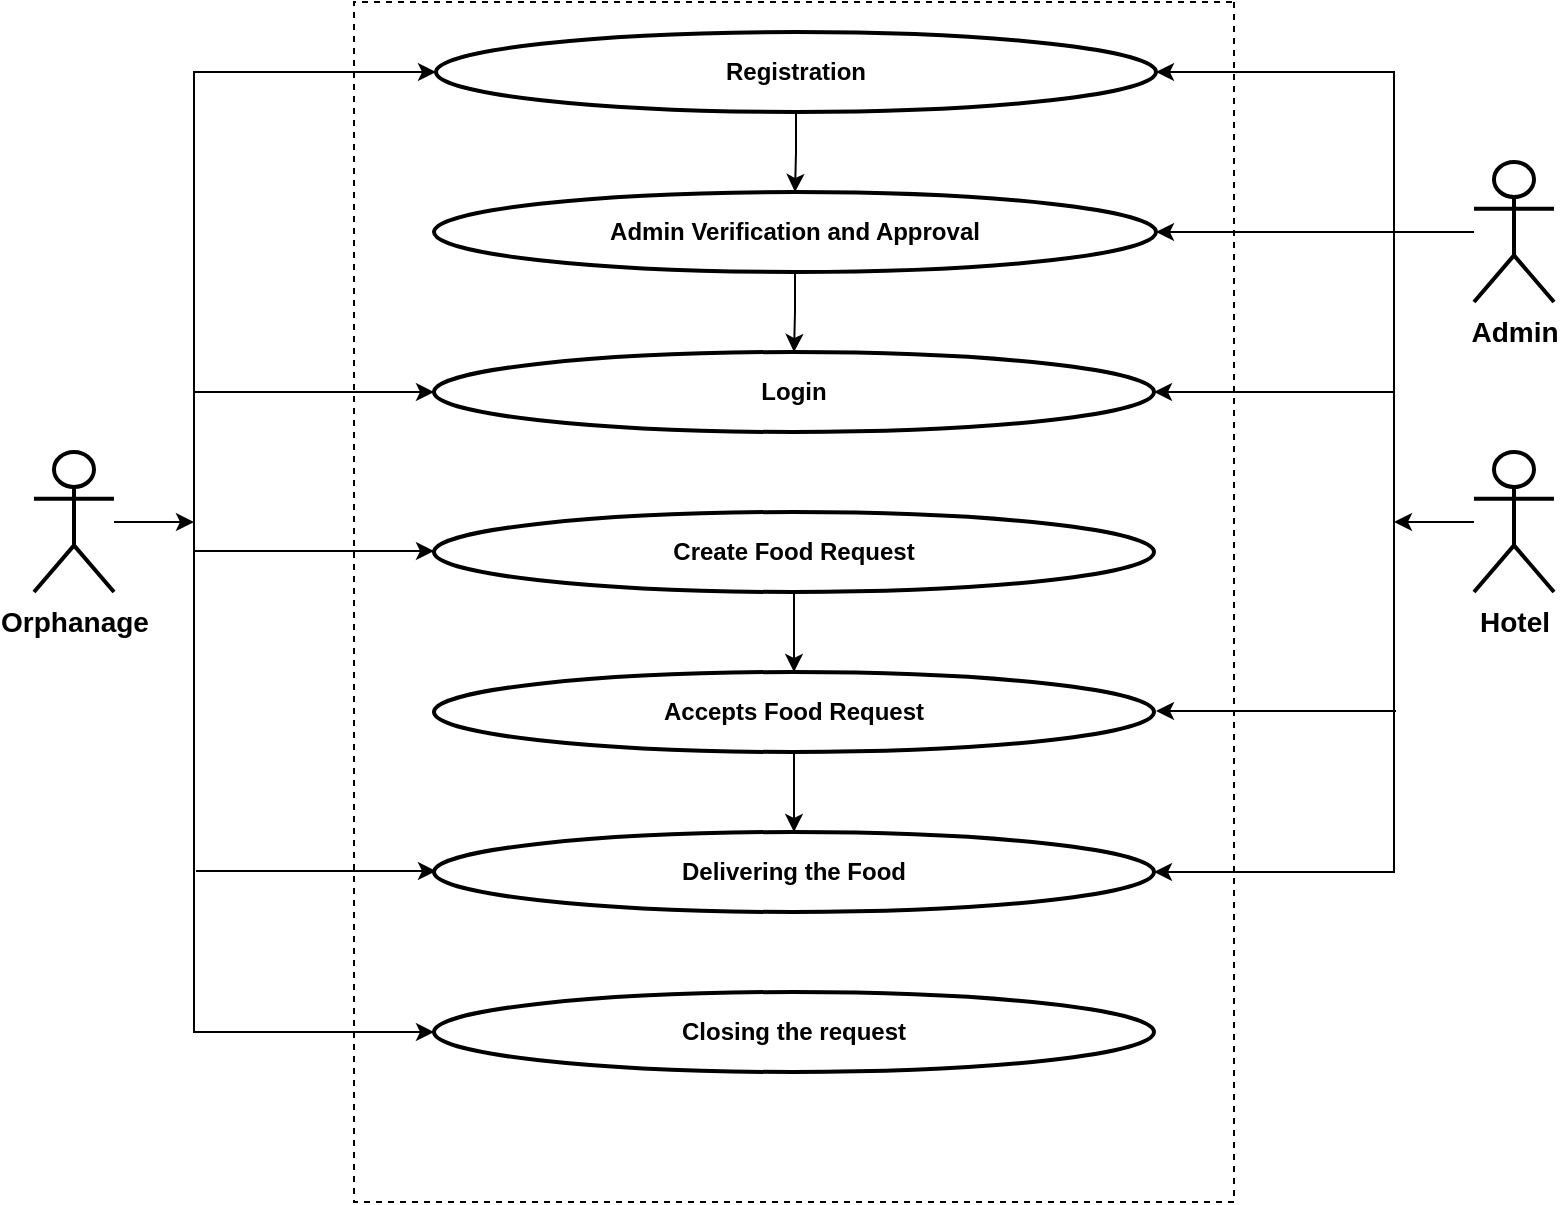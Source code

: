 <mxfile version="24.2.8" type="github">
  <diagram name="Page-1" id="AgnhyLZByRdbrBLprc9_">
    <mxGraphModel dx="1050" dy="557" grid="1" gridSize="10" guides="1" tooltips="1" connect="1" arrows="1" fold="1" page="1" pageScale="1" pageWidth="850" pageHeight="1100" math="0" shadow="0">
      <root>
        <mxCell id="0" />
        <mxCell id="1" parent="0" />
        <mxCell id="MMfc6vFurPr9cZnwIQf3-12" value="" style="rounded=0;whiteSpace=wrap;html=1;rotation=90;dashed=1;" vertex="1" parent="1">
          <mxGeometry x="120" y="185" width="600" height="440" as="geometry" />
        </mxCell>
        <mxCell id="MMfc6vFurPr9cZnwIQf3-30" style="edgeStyle=orthogonalEdgeStyle;rounded=0;orthogonalLoop=1;jettySize=auto;html=1;" edge="1" parent="1" source="MMfc6vFurPr9cZnwIQf3-1">
          <mxGeometry relative="1" as="geometry">
            <mxPoint x="120" y="365" as="targetPoint" />
          </mxGeometry>
        </mxCell>
        <mxCell id="MMfc6vFurPr9cZnwIQf3-1" value="&lt;font style=&quot;font-size: 14px;&quot;&gt;&lt;b&gt;Orphanage&lt;/b&gt;&lt;/font&gt;" style="shape=umlActor;verticalLabelPosition=bottom;verticalAlign=top;html=1;outlineConnect=0;strokeWidth=2;" vertex="1" parent="1">
          <mxGeometry x="40" y="330" width="40" height="70" as="geometry" />
        </mxCell>
        <mxCell id="MMfc6vFurPr9cZnwIQf3-36" style="edgeStyle=orthogonalEdgeStyle;rounded=0;orthogonalLoop=1;jettySize=auto;html=1;" edge="1" parent="1" source="MMfc6vFurPr9cZnwIQf3-2">
          <mxGeometry relative="1" as="geometry">
            <mxPoint x="720" y="365" as="targetPoint" />
          </mxGeometry>
        </mxCell>
        <mxCell id="MMfc6vFurPr9cZnwIQf3-2" value="&lt;b&gt;&lt;font style=&quot;font-size: 14px;&quot;&gt;Hotel&lt;/font&gt;&lt;/b&gt;" style="shape=umlActor;verticalLabelPosition=bottom;verticalAlign=top;html=1;outlineConnect=0;strokeWidth=2;" vertex="1" parent="1">
          <mxGeometry x="760" y="330" width="40" height="70" as="geometry" />
        </mxCell>
        <mxCell id="MMfc6vFurPr9cZnwIQf3-22" style="edgeStyle=orthogonalEdgeStyle;rounded=0;orthogonalLoop=1;jettySize=auto;html=1;entryX=1;entryY=0.5;entryDx=0;entryDy=0;" edge="1" parent="1" source="MMfc6vFurPr9cZnwIQf3-3" target="MMfc6vFurPr9cZnwIQf3-5">
          <mxGeometry relative="1" as="geometry" />
        </mxCell>
        <mxCell id="MMfc6vFurPr9cZnwIQf3-3" value="&lt;b&gt;&lt;font style=&quot;font-size: 14px;&quot;&gt;Admin&lt;/font&gt;&lt;/b&gt;" style="shape=umlActor;verticalLabelPosition=bottom;verticalAlign=top;html=1;outlineConnect=0;strokeWidth=2;" vertex="1" parent="1">
          <mxGeometry x="760" y="185" width="40" height="70" as="geometry" />
        </mxCell>
        <mxCell id="MMfc6vFurPr9cZnwIQf3-23" style="edgeStyle=orthogonalEdgeStyle;rounded=0;orthogonalLoop=1;jettySize=auto;html=1;exitX=0.5;exitY=1;exitDx=0;exitDy=0;entryX=0.5;entryY=0;entryDx=0;entryDy=0;" edge="1" parent="1" source="MMfc6vFurPr9cZnwIQf3-4" target="MMfc6vFurPr9cZnwIQf3-5">
          <mxGeometry relative="1" as="geometry" />
        </mxCell>
        <mxCell id="MMfc6vFurPr9cZnwIQf3-4" value="&lt;b&gt;Registration&lt;/b&gt;" style="ellipse;whiteSpace=wrap;html=1;strokeWidth=2;" vertex="1" parent="1">
          <mxGeometry x="241" y="120" width="360" height="40" as="geometry" />
        </mxCell>
        <mxCell id="MMfc6vFurPr9cZnwIQf3-24" style="edgeStyle=orthogonalEdgeStyle;rounded=0;orthogonalLoop=1;jettySize=auto;html=1;" edge="1" parent="1" source="MMfc6vFurPr9cZnwIQf3-5" target="MMfc6vFurPr9cZnwIQf3-6">
          <mxGeometry relative="1" as="geometry" />
        </mxCell>
        <mxCell id="MMfc6vFurPr9cZnwIQf3-5" value="&lt;b&gt;Admin Verification and Approval&lt;/b&gt;" style="ellipse;whiteSpace=wrap;html=1;strokeWidth=2;" vertex="1" parent="1">
          <mxGeometry x="240" y="200" width="361" height="40" as="geometry" />
        </mxCell>
        <mxCell id="MMfc6vFurPr9cZnwIQf3-6" value="&lt;b&gt;Login&lt;/b&gt;" style="ellipse;whiteSpace=wrap;html=1;strokeWidth=2;" vertex="1" parent="1">
          <mxGeometry x="240" y="280" width="360" height="40" as="geometry" />
        </mxCell>
        <mxCell id="MMfc6vFurPr9cZnwIQf3-34" style="edgeStyle=orthogonalEdgeStyle;rounded=0;orthogonalLoop=1;jettySize=auto;html=1;entryX=0.5;entryY=0;entryDx=0;entryDy=0;" edge="1" parent="1" source="MMfc6vFurPr9cZnwIQf3-7" target="MMfc6vFurPr9cZnwIQf3-8">
          <mxGeometry relative="1" as="geometry" />
        </mxCell>
        <mxCell id="MMfc6vFurPr9cZnwIQf3-7" value="&lt;b&gt;Create Food Request&lt;/b&gt;" style="ellipse;whiteSpace=wrap;html=1;strokeWidth=2;" vertex="1" parent="1">
          <mxGeometry x="240" y="360" width="360" height="40" as="geometry" />
        </mxCell>
        <mxCell id="MMfc6vFurPr9cZnwIQf3-35" style="edgeStyle=orthogonalEdgeStyle;rounded=0;orthogonalLoop=1;jettySize=auto;html=1;entryX=0.5;entryY=0;entryDx=0;entryDy=0;" edge="1" parent="1" source="MMfc6vFurPr9cZnwIQf3-8" target="MMfc6vFurPr9cZnwIQf3-9">
          <mxGeometry relative="1" as="geometry" />
        </mxCell>
        <mxCell id="MMfc6vFurPr9cZnwIQf3-8" value="&lt;b&gt;Accepts Food Request&lt;/b&gt;" style="ellipse;whiteSpace=wrap;html=1;strokeWidth=2;" vertex="1" parent="1">
          <mxGeometry x="240" y="440" width="360" height="40" as="geometry" />
        </mxCell>
        <mxCell id="MMfc6vFurPr9cZnwIQf3-9" value="&lt;b&gt;Delivering the Food&lt;/b&gt;" style="ellipse;whiteSpace=wrap;html=1;strokeWidth=2;" vertex="1" parent="1">
          <mxGeometry x="240" y="520" width="360" height="40" as="geometry" />
        </mxCell>
        <mxCell id="MMfc6vFurPr9cZnwIQf3-10" value="&lt;b&gt;Closing the request&lt;/b&gt;" style="ellipse;whiteSpace=wrap;html=1;strokeWidth=2;" vertex="1" parent="1">
          <mxGeometry x="240" y="600" width="360" height="40" as="geometry" />
        </mxCell>
        <mxCell id="MMfc6vFurPr9cZnwIQf3-17" value="" style="endArrow=classic;startArrow=classic;html=1;rounded=0;entryX=0;entryY=0.5;entryDx=0;entryDy=0;exitX=0;exitY=0.5;exitDx=0;exitDy=0;" edge="1" parent="1" source="MMfc6vFurPr9cZnwIQf3-10" target="MMfc6vFurPr9cZnwIQf3-4">
          <mxGeometry width="50" height="50" relative="1" as="geometry">
            <mxPoint x="100" y="380" as="sourcePoint" />
            <mxPoint x="150" y="330" as="targetPoint" />
            <Array as="points">
              <mxPoint x="120" y="620" />
              <mxPoint x="120" y="140" />
            </Array>
          </mxGeometry>
        </mxCell>
        <mxCell id="MMfc6vFurPr9cZnwIQf3-18" value="" style="endArrow=classic;html=1;rounded=0;entryX=0;entryY=0.5;entryDx=0;entryDy=0;" edge="1" parent="1" target="MMfc6vFurPr9cZnwIQf3-6">
          <mxGeometry width="50" height="50" relative="1" as="geometry">
            <mxPoint x="120" y="300" as="sourcePoint" />
            <mxPoint x="170" y="250" as="targetPoint" />
          </mxGeometry>
        </mxCell>
        <mxCell id="MMfc6vFurPr9cZnwIQf3-19" value="" style="endArrow=classic;html=1;rounded=0;entryX=0;entryY=0.5;entryDx=0;entryDy=0;" edge="1" parent="1">
          <mxGeometry width="50" height="50" relative="1" as="geometry">
            <mxPoint x="120" y="379.5" as="sourcePoint" />
            <mxPoint x="240" y="379.5" as="targetPoint" />
          </mxGeometry>
        </mxCell>
        <mxCell id="MMfc6vFurPr9cZnwIQf3-20" value="" style="endArrow=classic;html=1;rounded=0;entryX=0;entryY=0.5;entryDx=0;entryDy=0;" edge="1" parent="1">
          <mxGeometry width="50" height="50" relative="1" as="geometry">
            <mxPoint x="121" y="539.5" as="sourcePoint" />
            <mxPoint x="241" y="539.5" as="targetPoint" />
          </mxGeometry>
        </mxCell>
        <mxCell id="MMfc6vFurPr9cZnwIQf3-31" value="" style="endArrow=classic;startArrow=classic;html=1;rounded=0;exitX=1;exitY=0.5;exitDx=0;exitDy=0;entryX=1;entryY=0.5;entryDx=0;entryDy=0;" edge="1" parent="1" source="MMfc6vFurPr9cZnwIQf3-4" target="MMfc6vFurPr9cZnwIQf3-9">
          <mxGeometry width="50" height="50" relative="1" as="geometry">
            <mxPoint x="680" y="520" as="sourcePoint" />
            <mxPoint x="720" y="560" as="targetPoint" />
            <Array as="points">
              <mxPoint x="720" y="140" />
              <mxPoint x="720" y="540" />
            </Array>
          </mxGeometry>
        </mxCell>
        <mxCell id="MMfc6vFurPr9cZnwIQf3-32" value="" style="endArrow=classic;html=1;rounded=0;entryX=1;entryY=0.5;entryDx=0;entryDy=0;" edge="1" parent="1" target="MMfc6vFurPr9cZnwIQf3-6">
          <mxGeometry width="50" height="50" relative="1" as="geometry">
            <mxPoint x="720" y="300" as="sourcePoint" />
            <mxPoint x="700" y="330" as="targetPoint" />
          </mxGeometry>
        </mxCell>
        <mxCell id="MMfc6vFurPr9cZnwIQf3-33" value="" style="endArrow=classic;html=1;rounded=0;entryX=1;entryY=0.5;entryDx=0;entryDy=0;" edge="1" parent="1">
          <mxGeometry width="50" height="50" relative="1" as="geometry">
            <mxPoint x="721" y="459.5" as="sourcePoint" />
            <mxPoint x="601" y="459.5" as="targetPoint" />
          </mxGeometry>
        </mxCell>
      </root>
    </mxGraphModel>
  </diagram>
</mxfile>

